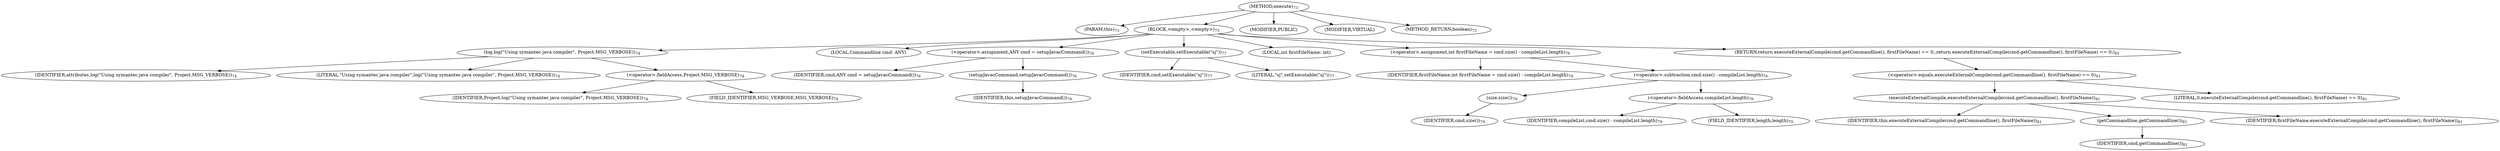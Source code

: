digraph "execute" {  
"10" [label = <(METHOD,execute)<SUB>73</SUB>> ]
"4" [label = <(PARAM,this)<SUB>73</SUB>> ]
"11" [label = <(BLOCK,&lt;empty&gt;,&lt;empty&gt;)<SUB>73</SUB>> ]
"12" [label = <(log,log(&quot;Using symantec java compiler&quot;, Project.MSG_VERBOSE))<SUB>74</SUB>> ]
"13" [label = <(IDENTIFIER,attributes,log(&quot;Using symantec java compiler&quot;, Project.MSG_VERBOSE))<SUB>74</SUB>> ]
"14" [label = <(LITERAL,&quot;Using symantec java compiler&quot;,log(&quot;Using symantec java compiler&quot;, Project.MSG_VERBOSE))<SUB>74</SUB>> ]
"15" [label = <(&lt;operator&gt;.fieldAccess,Project.MSG_VERBOSE)<SUB>74</SUB>> ]
"16" [label = <(IDENTIFIER,Project,log(&quot;Using symantec java compiler&quot;, Project.MSG_VERBOSE))<SUB>74</SUB>> ]
"17" [label = <(FIELD_IDENTIFIER,MSG_VERBOSE,MSG_VERBOSE)<SUB>74</SUB>> ]
"18" [label = <(LOCAL,Commandline cmd: ANY)> ]
"19" [label = <(&lt;operator&gt;.assignment,ANY cmd = setupJavacCommand())<SUB>76</SUB>> ]
"20" [label = <(IDENTIFIER,cmd,ANY cmd = setupJavacCommand())<SUB>76</SUB>> ]
"21" [label = <(setupJavacCommand,setupJavacCommand())<SUB>76</SUB>> ]
"3" [label = <(IDENTIFIER,this,setupJavacCommand())<SUB>76</SUB>> ]
"22" [label = <(setExecutable,setExecutable(&quot;sj&quot;))<SUB>77</SUB>> ]
"23" [label = <(IDENTIFIER,cmd,setExecutable(&quot;sj&quot;))<SUB>77</SUB>> ]
"24" [label = <(LITERAL,&quot;sj&quot;,setExecutable(&quot;sj&quot;))<SUB>77</SUB>> ]
"25" [label = <(LOCAL,int firstFileName: int)> ]
"26" [label = <(&lt;operator&gt;.assignment,int firstFileName = cmd.size() - compileList.length)<SUB>79</SUB>> ]
"27" [label = <(IDENTIFIER,firstFileName,int firstFileName = cmd.size() - compileList.length)<SUB>79</SUB>> ]
"28" [label = <(&lt;operator&gt;.subtraction,cmd.size() - compileList.length)<SUB>79</SUB>> ]
"29" [label = <(size,size())<SUB>79</SUB>> ]
"30" [label = <(IDENTIFIER,cmd,size())<SUB>79</SUB>> ]
"31" [label = <(&lt;operator&gt;.fieldAccess,compileList.length)<SUB>79</SUB>> ]
"32" [label = <(IDENTIFIER,compileList,cmd.size() - compileList.length)<SUB>79</SUB>> ]
"33" [label = <(FIELD_IDENTIFIER,length,length)<SUB>79</SUB>> ]
"34" [label = <(RETURN,return executeExternalCompile(cmd.getCommandline(), firstFileName) == 0;,return executeExternalCompile(cmd.getCommandline(), firstFileName) == 0;)<SUB>81</SUB>> ]
"35" [label = <(&lt;operator&gt;.equals,executeExternalCompile(cmd.getCommandline(), firstFileName) == 0)<SUB>81</SUB>> ]
"36" [label = <(executeExternalCompile,executeExternalCompile(cmd.getCommandline(), firstFileName))<SUB>81</SUB>> ]
"5" [label = <(IDENTIFIER,this,executeExternalCompile(cmd.getCommandline(), firstFileName))<SUB>81</SUB>> ]
"37" [label = <(getCommandline,getCommandline())<SUB>81</SUB>> ]
"38" [label = <(IDENTIFIER,cmd,getCommandline())<SUB>81</SUB>> ]
"39" [label = <(IDENTIFIER,firstFileName,executeExternalCompile(cmd.getCommandline(), firstFileName))<SUB>81</SUB>> ]
"40" [label = <(LITERAL,0,executeExternalCompile(cmd.getCommandline(), firstFileName) == 0)<SUB>81</SUB>> ]
"41" [label = <(MODIFIER,PUBLIC)> ]
"42" [label = <(MODIFIER,VIRTUAL)> ]
"43" [label = <(METHOD_RETURN,boolean)<SUB>73</SUB>> ]
  "10" -> "4" 
  "10" -> "11" 
  "10" -> "41" 
  "10" -> "42" 
  "10" -> "43" 
  "11" -> "12" 
  "11" -> "18" 
  "11" -> "19" 
  "11" -> "22" 
  "11" -> "25" 
  "11" -> "26" 
  "11" -> "34" 
  "12" -> "13" 
  "12" -> "14" 
  "12" -> "15" 
  "15" -> "16" 
  "15" -> "17" 
  "19" -> "20" 
  "19" -> "21" 
  "21" -> "3" 
  "22" -> "23" 
  "22" -> "24" 
  "26" -> "27" 
  "26" -> "28" 
  "28" -> "29" 
  "28" -> "31" 
  "29" -> "30" 
  "31" -> "32" 
  "31" -> "33" 
  "34" -> "35" 
  "35" -> "36" 
  "35" -> "40" 
  "36" -> "5" 
  "36" -> "37" 
  "36" -> "39" 
  "37" -> "38" 
}
